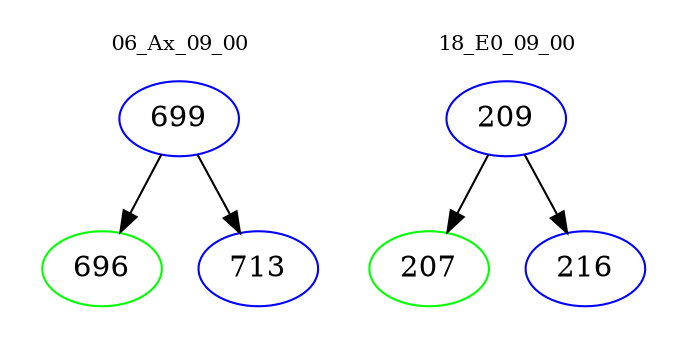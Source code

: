 digraph{
subgraph cluster_0 {
color = white
label = "06_Ax_09_00";
fontsize=10;
T0_699 [label="699", color="blue"]
T0_699 -> T0_696 [color="black"]
T0_696 [label="696", color="green"]
T0_699 -> T0_713 [color="black"]
T0_713 [label="713", color="blue"]
}
subgraph cluster_1 {
color = white
label = "18_E0_09_00";
fontsize=10;
T1_209 [label="209", color="blue"]
T1_209 -> T1_207 [color="black"]
T1_207 [label="207", color="green"]
T1_209 -> T1_216 [color="black"]
T1_216 [label="216", color="blue"]
}
}
